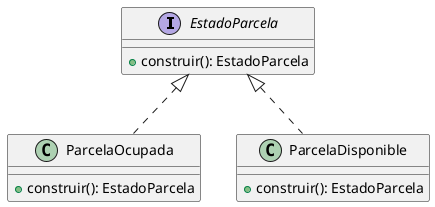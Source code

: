 @startuml
interface EstadoParcela {
+ construir(): EstadoParcela
}

class ParcelaOcupada {
+ construir(): EstadoParcela
}

class ParcelaDisponible {
+ construir(): EstadoParcela
}

EstadoParcela <|.. ParcelaOcupada
EstadoParcela <|.. ParcelaDisponible

@enduml

